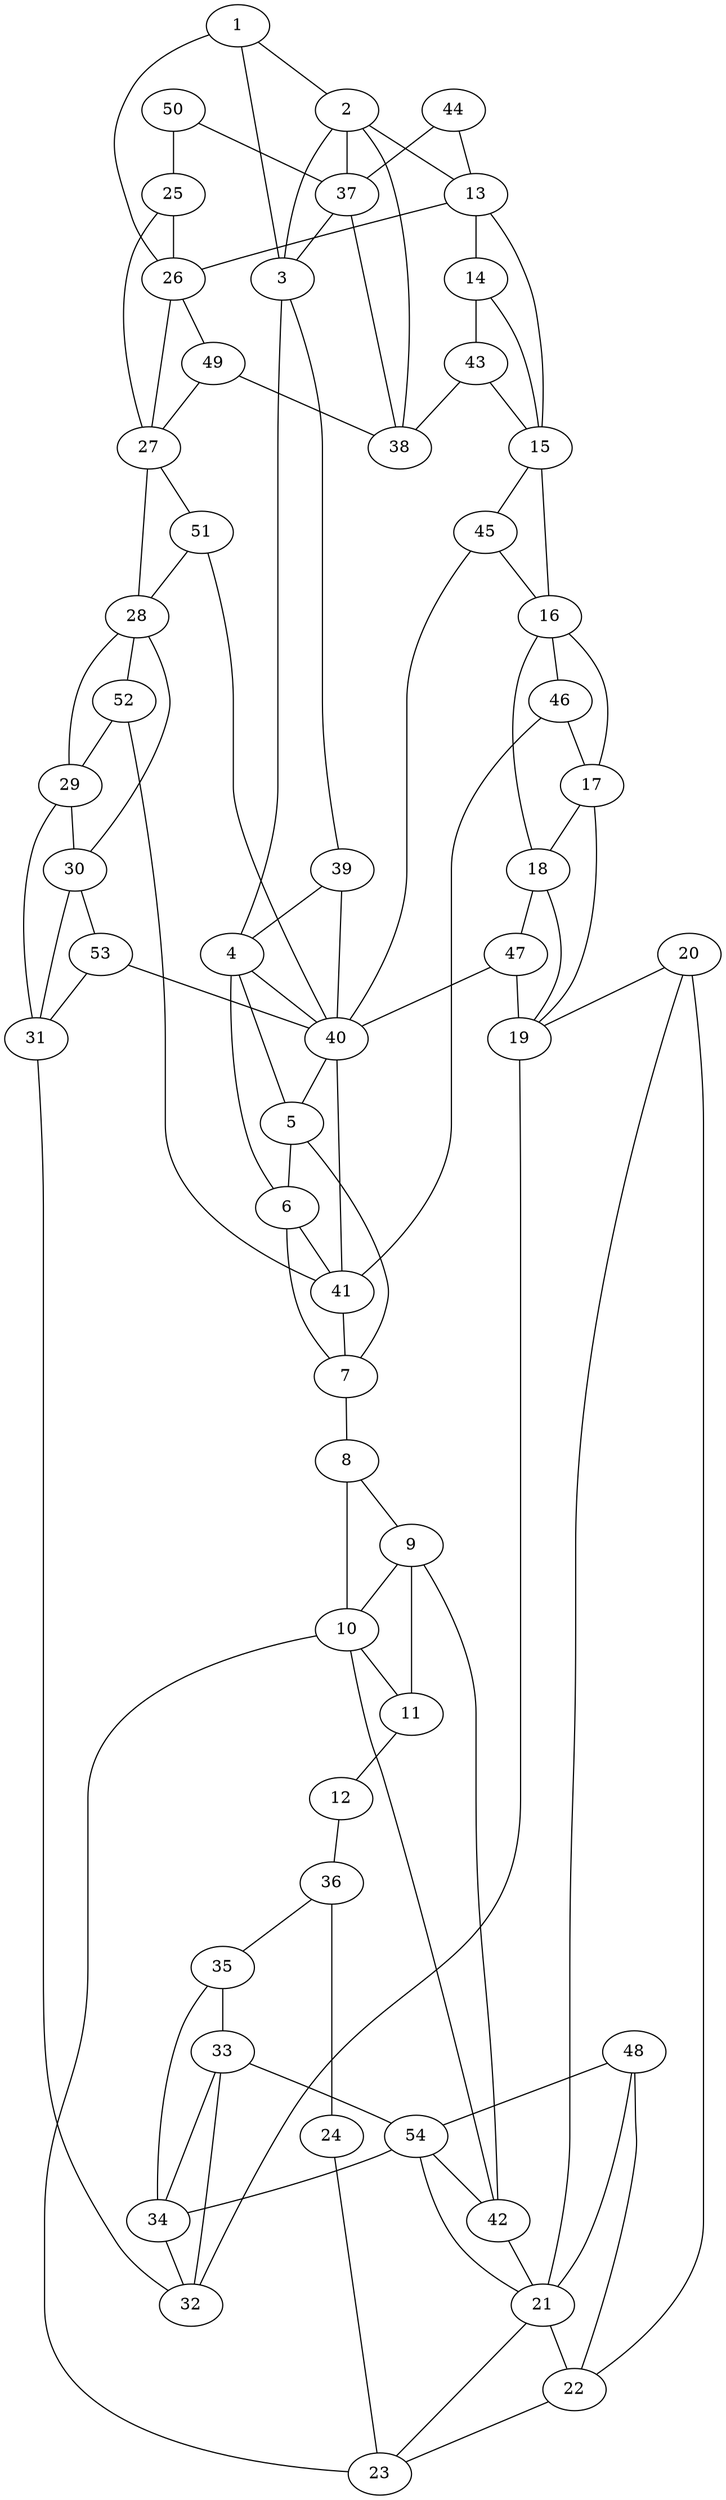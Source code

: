 graph pdb1qv9 {
	1	 [aaLength=7,
		sequence=LGTSXXX,
		type=0];
	2	 [aaLength=5,
		sequence=DXLLD,
		type=0];
	1 -- 2	 [distance0="12.4173",
		frequency=1,
		type0=1];
	3	 [aaLength=20,
		sequence=DPECVEAAVEXALDIAEDFE,
		type=0];
	1 -- 3	 [distance0="36.19986",
		frequency=1,
		type0=2];
	26	 [aaLength=5,
		sequence=DXLLD,
		type=0];
	1 -- 26	 [distance0="45.88807",
		frequency=1,
		type0=3];
	2 -- 3	 [distance0="34.49343",
		frequency=1,
		type0=2];
	13	 [aaLength=7,
		sequence=LGTSXXX,
		type=0];
	2 -- 13	 [distance0="41.73623",
		frequency=1,
		type0=3];
	37	 [aaLength=7,
		sequence=VEFRVVG,
		type=1];
	2 -- 37	 [distance0="7.0",
		frequency=1,
		type0=4];
	4	 [aaLength=13,
		sequence=APGPSKAREXLAD,
		type=0];
	3 -- 4	 [distance0="32.88584",
		frequency=1,
		type0=1];
	39	 [aaLength=5,
		sequence=FIVYG,
		type=1];
	3 -- 39	 [distance0="2.0",
		frequency=1,
		type0=4];
	5	 [aaLength=4,
		sequence=PGLK,
		type=0];
	4 -- 5	 [distance0="26.86188",
		frequency=1,
		type0=1];
	6	 [aaLength=8,
		sequence=VKDEXEEQ,
		type=0];
	4 -- 6	 [distance0="28.5512",
		frequency=1,
		type0=2];
	40	 [aaLength=6,
		sequence=AVIIGD,
		type=1];
	4 -- 40	 [distance0="4.0",
		frequency=1,
		type0=4];
	7	 [aaLength=19,
		sequence=DPVEXAIYNADLXKVLAAT,
		type=0];
	5 -- 7	 [distance0="35.9715",
		frequency=1,
		type0=3];
	5 -- 6	 [distance0="8.901902",
		distance1="0.0",
		frequency=2,
		type0=1,
		type1=5];
	6 -- 7	 [distance0="36.46299",
		frequency=1,
		type0=3];
	41	 [aaLength=5,
		sequence=GYILV,
		type=1];
	6 -- 41	 [distance0="2.0",
		frequency=1,
		type0=4];
	8	 [aaLength=19,
		sequence=GVFRVVQEAFDELIEKAKE,
		type=0];
	7 -- 8	 [distance0="24.63827",
		distance1="0.0",
		frequency=2,
		type0=1,
		type1=5];
	9	 [aaLength=5,
		sequence=SENDL,
		type=0];
	8 -- 9	 [distance0="23.6463",
		distance1="3.0",
		frequency=2,
		type0=1,
		type1=4];
	10	 [aaLength=8,
		sequence=DRNTLLER,
		type=0];
	8 -- 10	 [distance0="35.78941",
		frequency=1,
		type0=3];
	9 -- 10	 [distance0="22.519",
		frequency=1,
		type0=1];
	11	 [aaLength=28,
		sequence=NPYAXVKAXAALEIAENVADVSVEGCFV,
		type=0];
	9 -- 11	 [distance0="35.73789",
		frequency=1,
		type0=3];
	42	 [aaLength=4,
		sequence=KLVI,
		type=1];
	9 -- 42	 [distance0="1.0",
		frequency=1,
		type0=4];
	10 -- 11	 [distance0="15.64352",
		distance1="4.0",
		frequency=2,
		type0=1,
		type1=4];
	12	 [aaLength=33,
		sequence=DKERYVPIVASAHEXXRKAAELADEARELEKSN,
		type=0];
	11 -- 12	 [distance0="30.20663",
		distance1="2.0",
		frequency=2,
		type0=3,
		type1=4];
	36	 [aaLength=33,
		sequence=DKERYVPIVASAHEXXRKAAELADEARELEKSN,
		type=0];
	12 -- 36	 [distance0="22.86309",
		frequency=1,
		type0=2];
	14	 [aaLength=5,
		sequence=DXLLD,
		type=0];
	13 -- 14	 [distance0="8.338591",
		distance1="0.0",
		frequency=2,
		type0=1,
		type1=5];
	15	 [aaLength=20,
		sequence=DPECVEAAVEXALDIAEDFE,
		type=0];
	13 -- 15	 [distance0="33.46368",
		frequency=1,
		type0=2];
	13 -- 26	 [distance0="35.95254",
		frequency=1,
		type0=3];
	43	 [aaLength=9,
		sequence=VEFRVVGTS,
		type=1];
	14 -- 43	 [distance0="7.0",
		frequency=1,
		type0=4];
	15 -- 14	 [distance0="25.66076",
		frequency=1,
		type0=1];
	16	 [aaLength=13,
		sequence=APGPSKAREXLAD,
		type=0];
	15 -- 16	 [distance0="33.32178",
		frequency=1,
		type0=2];
	45	 [aaLength=5,
		sequence=FIVYG,
		type=1];
	15 -- 45	 [distance0="2.0",
		frequency=1,
		type0=4];
	17	 [aaLength=4,
		sequence=PGLK,
		type=0];
	16 -- 17	 [distance0="26.59045",
		frequency=1,
		type0=1];
	18	 [aaLength=8,
		sequence=VKDEXEEQ,
		type=0];
	16 -- 18	 [distance0="30.75422",
		frequency=1,
		type0=2];
	46	 [aaLength=6,
		sequence=AVIIGD,
		type=1];
	16 -- 46	 [distance0="4.0",
		frequency=1,
		type0=4];
	19	 [aaLength=19,
		sequence=DPVEXAIYNADLXKVLAAT,
		type=0];
	17 -- 19	 [distance0="38.11295",
		frequency=1,
		type0=3];
	17 -- 18	 [distance0="10.45856",
		distance1="0.0",
		frequency=2,
		type0=1,
		type1=5];
	18 -- 19	 [distance0="40.8289",
		frequency=1,
		type0=3];
	47	 [aaLength=5,
		sequence=GYILV,
		type=1];
	18 -- 47	 [distance0="2.0",
		frequency=1,
		type0=4];
	32	 [aaLength=18,
		sequence=GVFRVVQEAFDELIEKAK,
		type=0];
	19 -- 32	 [distance0="29.23866",
		frequency=1,
		type0=2];
	20	 [aaLength=19,
		sequence=GVFRVVQEAFDELIEKAKE,
		type=0];
	20 -- 19	 [distance0="29.5974",
		frequency=1,
		type0=2];
	21	 [aaLength=5,
		sequence=SENDL,
		type=0];
	20 -- 21	 [distance0="25.91798",
		distance1="3.0",
		frequency=2,
		type0=1,
		type1=4];
	22	 [aaLength=8,
		sequence=DRNTLLER,
		type=0];
	20 -- 22	 [distance0="35.89362",
		frequency=1,
		type0=3];
	21 -- 22	 [distance0="22.1066",
		frequency=1,
		type0=1];
	23	 [aaLength=28,
		sequence=NPYAXVKAXAALEIAENVADVSVEGCFV,
		type=0];
	21 -- 23	 [distance0="39.51159",
		frequency=1,
		type0=3];
	22 -- 23	 [distance0="17.93623",
		distance1="4.0",
		frequency=2,
		type0=1,
		type1=4];
	23 -- 10	 [distance0="24.13354",
		frequency=1,
		type0=2];
	24	 [aaLength=33,
		sequence=DKERYVPIVASAHEXXRKAAELADEARELEKSN,
		type=0];
	24 -- 23	 [distance0="31.59457",
		frequency=1,
		type0=3];
	25	 [aaLength=7,
		sequence=LGTSXXX,
		type=0];
	25 -- 26	 [distance0="10.53829",
		distance1="0.0",
		frequency=2,
		type0=1,
		type1=5];
	27	 [aaLength=20,
		sequence=DPECVEAAVEXALDIAEDFE,
		type=0];
	25 -- 27	 [distance0="35.53772",
		frequency=1,
		type0=2];
	26 -- 27	 [distance0="34.64367",
		frequency=1,
		type0=2];
	49	 [aaLength=9,
		sequence=VEFRVVGTS,
		type=1];
	26 -- 49	 [distance0="7.0",
		frequency=1,
		type0=4];
	28	 [aaLength=14,
		sequence=APGPSKAREXLADS,
		type=0];
	27 -- 28	 [distance0="33.0252",
		frequency=1,
		type0=1];
	51	 [aaLength=5,
		sequence=FIVYG,
		type=1];
	27 -- 51	 [distance0="2.0",
		frequency=1,
		type0=4];
	29	 [aaLength=6,
		sequence=DAPGLK,
		type=0];
	28 -- 29	 [distance0="24.84647",
		frequency=1,
		type0=1];
	30	 [aaLength=8,
		sequence=VKDEXEEQ,
		type=0];
	28 -- 30	 [distance0="30.91117",
		frequency=1,
		type0=2];
	52	 [aaLength=5,
		sequence=AVIIG,
		type=1];
	28 -- 52	 [distance0="3.0",
		frequency=1,
		type0=4];
	29 -- 30	 [distance0="10.98169",
		distance1="0.0",
		frequency=2,
		type0=1,
		type1=5];
	31	 [aaLength=19,
		sequence=DPVEXAIYNADLXKVLAAT,
		type=0];
	29 -- 31	 [distance0="40.35873",
		frequency=1,
		type0=3];
	30 -- 31	 [distance0="41.65529",
		frequency=1,
		type0=3];
	53	 [aaLength=5,
		sequence=GYILV,
		type=1];
	30 -- 53	 [distance0="2.0",
		frequency=1,
		type0=4];
	31 -- 32	 [distance0="24.20506",
		distance1="0.0",
		frequency=2,
		type0=1,
		type1=5];
	33	 [aaLength=5,
		sequence=SENDL,
		type=0];
	32 -- 33	 [distance0="25.21159",
		distance1="4.0",
		frequency=2,
		type0=2,
		type1=4];
	34	 [aaLength=8,
		sequence=DRNTLLER,
		type=0];
	33 -- 34	 [distance0="17.76948",
		frequency=1,
		type0=1];
	54	 [aaLength=4,
		sequence=KLVI,
		type=1];
	33 -- 54	 [distance0="1.0",
		frequency=1,
		type0=4];
	34 -- 32	 [distance0="33.07385",
		frequency=1,
		type0=3];
	35	 [aaLength=28,
		sequence=NPYAXVKAXAALEIAENVADVSVEGCFV,
		type=0];
	34 -- 35	 [distance0="13.61336",
		distance1="4.0",
		frequency=2,
		type0=1,
		type1=4];
	35 -- 33	 [distance0="27.60106",
		frequency=1,
		type0=2];
	36 -- 24	 [distance0="18.85886",
		frequency=1,
		type0=1];
	36 -- 35	 [distance0="31.56825",
		frequency=1,
		type0=3];
	37 -- 3	 [distance0="5.0",
		frequency=1,
		type0=4];
	38	 [aaLength=7,
		sequence=AKAIFIK,
		type=1];
	37 -- 38	 [distance0="29.0",
		frequency=1,
		type0=3];
	38 -- 2	 [distance0="10.0",
		frequency=1,
		type0=4];
	39 -- 4	 [distance0="5.0",
		frequency=1,
		type0=4];
	39 -- 40	 [distance0="27.0",
		frequency=1,
		type0=3];
	40 -- 5	 [distance0="1.0",
		frequency=1,
		type0=4];
	40 -- 41	 [distance0="21.0",
		frequency=1,
		type0=3];
	41 -- 7	 [distance0="13.0",
		frequency=1,
		type0=4];
	42 -- 10	 [distance0="0.0",
		frequency=1,
		type0=5];
	42 -- 21	 [distance0="43.38912",
		frequency=1,
		type0=3];
	43 -- 15	 [distance0="3.0",
		frequency=1,
		type0=4];
	43 -- 38	 [distance0="29.0",
		frequency=1,
		type0=3];
	44	 [aaLength=8,
		sequence=AKAIFIKC,
		type=1];
	44 -- 13	 [distance0="2.0",
		frequency=1,
		type0=4];
	44 -- 37	 [distance0="29.0",
		frequency=1,
		type0=3];
	45 -- 16	 [distance0="5.0",
		frequency=1,
		type0=4];
	45 -- 40	 [distance0="27.0",
		frequency=1,
		type0=3];
	46 -- 17	 [distance0="1.0",
		frequency=1,
		type0=4];
	46 -- 41	 [distance0="21.0",
		frequency=1,
		type0=3];
	47 -- 19	 [distance0="13.0",
		frequency=1,
		type0=4];
	47 -- 40	 [distance0="21.0",
		frequency=1,
		type0=3];
	48	 [aaLength=4,
		sequence=KLVI,
		type=1];
	48 -- 21	 [distance0="43.38912",
		frequency=1,
		type0=3];
	48 -- 22	 [distance0="0.0",
		frequency=1,
		type0=5];
	48 -- 54	 [distance0="0.0",
		frequency=1,
		type0=2];
	49 -- 27	 [distance0="3.0",
		frequency=1,
		type0=4];
	49 -- 38	 [distance0="29.0",
		frequency=1,
		type0=3];
	50	 [aaLength=8,
		sequence=AKAIFIKC,
		type=1];
	50 -- 25	 [distance0="2.0",
		frequency=1,
		type0=4];
	50 -- 37	 [distance0="29.0",
		frequency=1,
		type0=3];
	51 -- 28	 [distance0="5.0",
		frequency=1,
		type0=4];
	51 -- 40	 [distance0="27.0",
		frequency=1,
		type0=3];
	52 -- 29	 [distance0="0.0",
		frequency=1,
		type0=5];
	52 -- 41	 [distance0="21.0",
		frequency=1,
		type0=3];
	53 -- 31	 [distance0="13.0",
		frequency=1,
		type0=4];
	53 -- 40	 [distance0="21.0",
		frequency=1,
		type0=3];
	54 -- 21	 [distance0="43.38912",
		frequency=1,
		type0=3];
	54 -- 34	 [distance0="0.0",
		frequency=1,
		type0=5];
	54 -- 42	 [distance0="0.0",
		frequency=1,
		type0=1];
}

